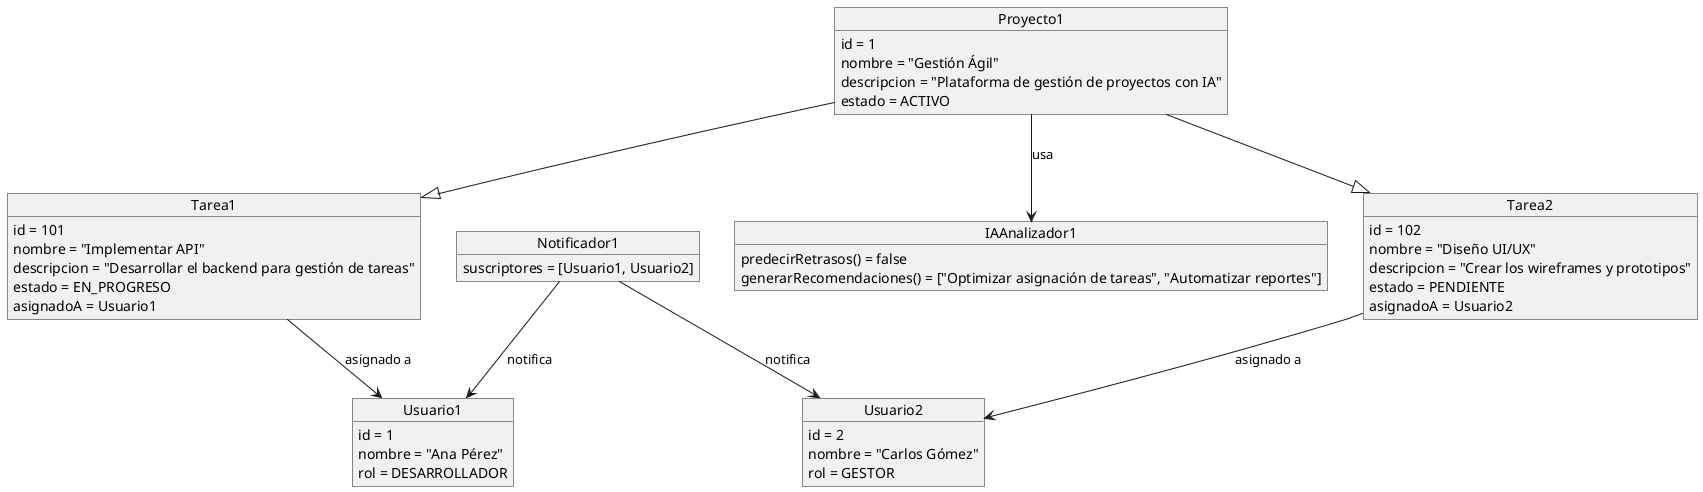 @startuml

' Creación de instancias de objetos
object Proyecto1 {
    id = 1
    nombre = "Gestión Ágil"
    descripcion = "Plataforma de gestión de proyectos con IA"
    estado = ACTIVO
}

object Tarea1 {
    id = 101
    nombre = "Implementar API"
    descripcion = "Desarrollar el backend para gestión de tareas"
    estado = EN_PROGRESO
    asignadoA = Usuario1
}

object Tarea2 {
    id = 102
    nombre = "Diseño UI/UX"
    descripcion = "Crear los wireframes y prototipos"
    estado = PENDIENTE
    asignadoA = Usuario2
}

object Usuario1 {
    id = 1
    nombre = "Ana Pérez"
    rol = DESARROLLADOR
}

object Usuario2 {
    id = 2
    nombre = "Carlos Gómez"
    rol = GESTOR
}

object IAAnalizador1 {
    predecirRetrasos() = false
    generarRecomendaciones() = ["Optimizar asignación de tareas", "Automatizar reportes"]
}

object Notificador1 {
    suscriptores = [Usuario1, Usuario2]
}

' Relaciones entre objetos
Proyecto1 --|> Tarea1
Proyecto1 --|> Tarea2
Tarea1 --> Usuario1 : asignado a
Tarea2 --> Usuario2 : asignado a
Proyecto1 --> IAAnalizador1 : usa
Notificador1 --> Usuario1 : notifica
Notificador1 --> Usuario2 : notifica

@enduml
